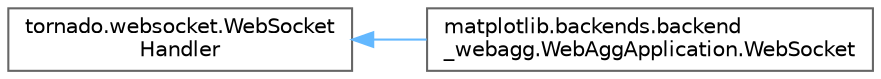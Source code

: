 digraph "Graphical Class Hierarchy"
{
 // LATEX_PDF_SIZE
  bgcolor="transparent";
  edge [fontname=Helvetica,fontsize=10,labelfontname=Helvetica,labelfontsize=10];
  node [fontname=Helvetica,fontsize=10,shape=box,height=0.2,width=0.4];
  rankdir="LR";
  Node0 [id="Node000000",label="tornado.websocket.WebSocket\lHandler",height=0.2,width=0.4,color="grey40", fillcolor="white", style="filled",URL="$d1/d5a/classtornado_1_1websocket_1_1WebSocketHandler.html",tooltip=" "];
  Node0 -> Node1 [id="edge5659_Node000000_Node000001",dir="back",color="steelblue1",style="solid",tooltip=" "];
  Node1 [id="Node000001",label="matplotlib.backends.backend\l_webagg.WebAggApplication.WebSocket",height=0.2,width=0.4,color="grey40", fillcolor="white", style="filled",URL="$d2/da7/classmatplotlib_1_1backends_1_1backend__webagg_1_1WebAggApplication_1_1WebSocket.html",tooltip=" "];
}
